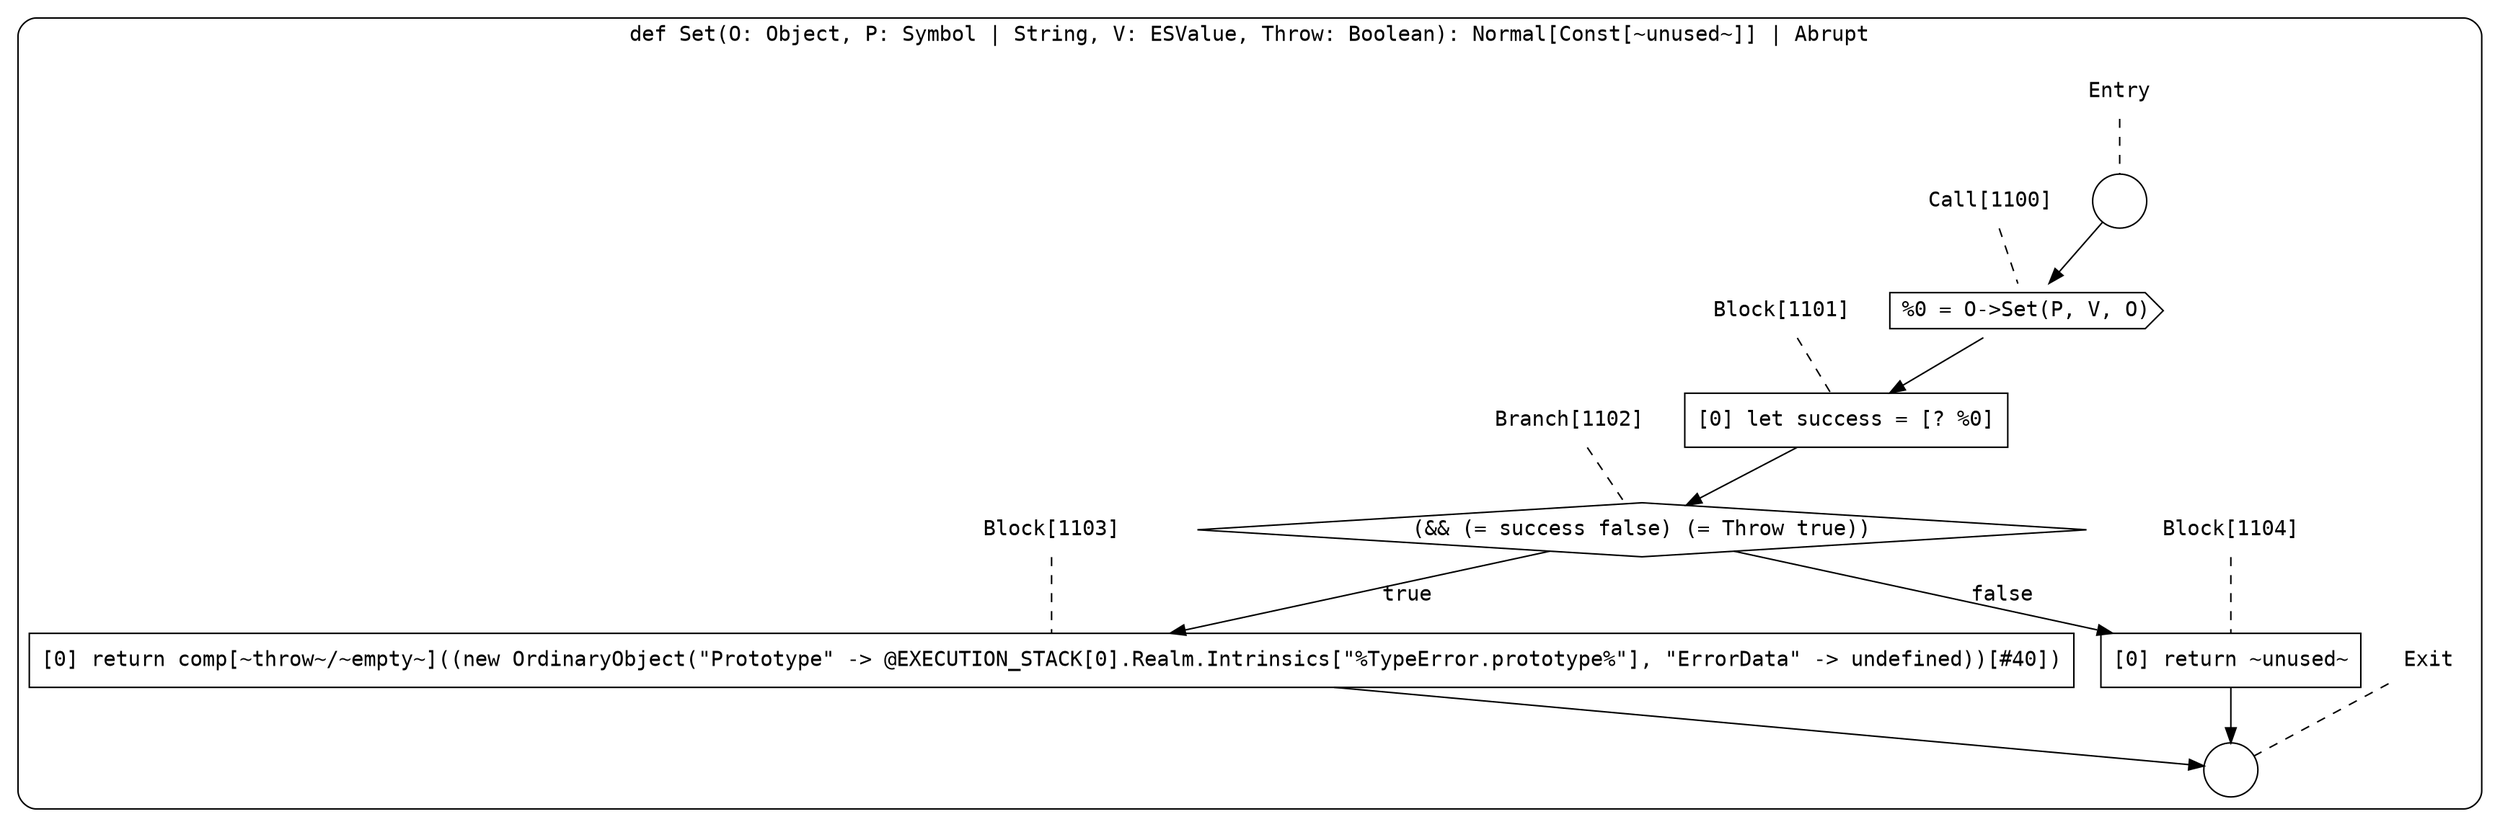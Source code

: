 digraph {
  graph [fontname = "Consolas"]
  node [fontname = "Consolas"]
  edge [fontname = "Consolas"]
  subgraph cluster132 {
    label = "def Set(O: Object, P: Symbol | String, V: ESValue, Throw: Boolean): Normal[Const[~unused~]] | Abrupt"
    style = rounded
    cluster132_entry_name [shape=none, label=<<font color="black">Entry</font>>]
    cluster132_entry_name -> cluster132_entry [arrowhead=none, color="black", style=dashed]
    cluster132_entry [shape=circle label=" " color="black" fillcolor="white" style=filled]
    cluster132_entry -> node1100 [color="black"]
    cluster132_exit_name [shape=none, label=<<font color="black">Exit</font>>]
    cluster132_exit_name -> cluster132_exit [arrowhead=none, color="black", style=dashed]
    cluster132_exit [shape=circle label=" " color="black" fillcolor="white" style=filled]
    node1100_name [shape=none, label=<<font color="black">Call[1100]</font>>]
    node1100_name -> node1100 [arrowhead=none, color="black", style=dashed]
    node1100 [shape=cds, label=<<font color="black">%0 = O-&gt;Set(P, V, O)</font>> color="black" fillcolor="white", style=filled]
    node1100 -> node1101 [color="black"]
    node1101_name [shape=none, label=<<font color="black">Block[1101]</font>>]
    node1101_name -> node1101 [arrowhead=none, color="black", style=dashed]
    node1101 [shape=box, label=<<font color="black">[0] let success = [? %0]<BR ALIGN="LEFT"/></font>> color="black" fillcolor="white", style=filled]
    node1101 -> node1102 [color="black"]
    node1102_name [shape=none, label=<<font color="black">Branch[1102]</font>>]
    node1102_name -> node1102 [arrowhead=none, color="black", style=dashed]
    node1102 [shape=diamond, label=<<font color="black">(&amp;&amp; (= success false) (= Throw true))</font>> color="black" fillcolor="white", style=filled]
    node1102 -> node1103 [label=<<font color="black">true</font>> color="black"]
    node1102 -> node1104 [label=<<font color="black">false</font>> color="black"]
    node1103_name [shape=none, label=<<font color="black">Block[1103]</font>>]
    node1103_name -> node1103 [arrowhead=none, color="black", style=dashed]
    node1103 [shape=box, label=<<font color="black">[0] return comp[~throw~/~empty~]((new OrdinaryObject(&quot;Prototype&quot; -&gt; @EXECUTION_STACK[0].Realm.Intrinsics[&quot;%TypeError.prototype%&quot;], &quot;ErrorData&quot; -&gt; undefined))[#40])<BR ALIGN="LEFT"/></font>> color="black" fillcolor="white", style=filled]
    node1103 -> cluster132_exit [color="black"]
    node1104_name [shape=none, label=<<font color="black">Block[1104]</font>>]
    node1104_name -> node1104 [arrowhead=none, color="black", style=dashed]
    node1104 [shape=box, label=<<font color="black">[0] return ~unused~<BR ALIGN="LEFT"/></font>> color="black" fillcolor="white", style=filled]
    node1104 -> cluster132_exit [color="black"]
  }
}